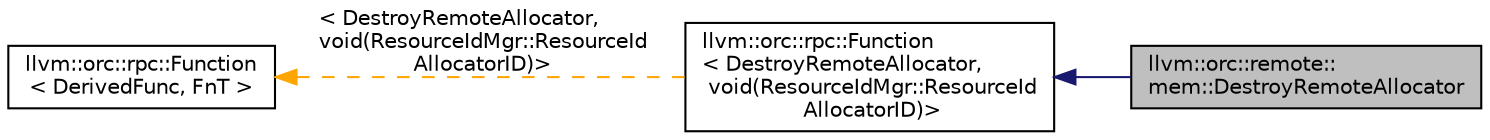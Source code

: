 digraph "llvm::orc::remote::mem::DestroyRemoteAllocator"
{
 // LATEX_PDF_SIZE
  bgcolor="transparent";
  edge [fontname="Helvetica",fontsize="10",labelfontname="Helvetica",labelfontsize="10"];
  node [fontname="Helvetica",fontsize="10",shape="box"];
  rankdir="LR";
  Node1 [label="llvm::orc::remote::\lmem::DestroyRemoteAllocator",height=0.2,width=0.4,color="black", fillcolor="grey75", style="filled", fontcolor="black",tooltip="Destroys a remote allocator, freeing any memory allocated by it."];
  Node2 -> Node1 [dir="back",color="midnightblue",fontsize="10",style="solid",fontname="Helvetica"];
  Node2 [label="llvm::orc::rpc::Function\l\< DestroyRemoteAllocator,\l void(ResourceIdMgr::ResourceId\l AllocatorID)\>",height=0.2,width=0.4,color="black",URL="$classllvm_1_1orc_1_1rpc_1_1Function.html",tooltip=" "];
  Node3 -> Node2 [dir="back",color="orange",fontsize="10",style="dashed",label=" \< DestroyRemoteAllocator,\l void(ResourceIdMgr::ResourceId\l AllocatorID)\>" ,fontname="Helvetica"];
  Node3 [label="llvm::orc::rpc::Function\l\< DerivedFunc, FnT \>",height=0.2,width=0.4,color="black",URL="$classllvm_1_1orc_1_1rpc_1_1Function.html",tooltip=" "];
}
